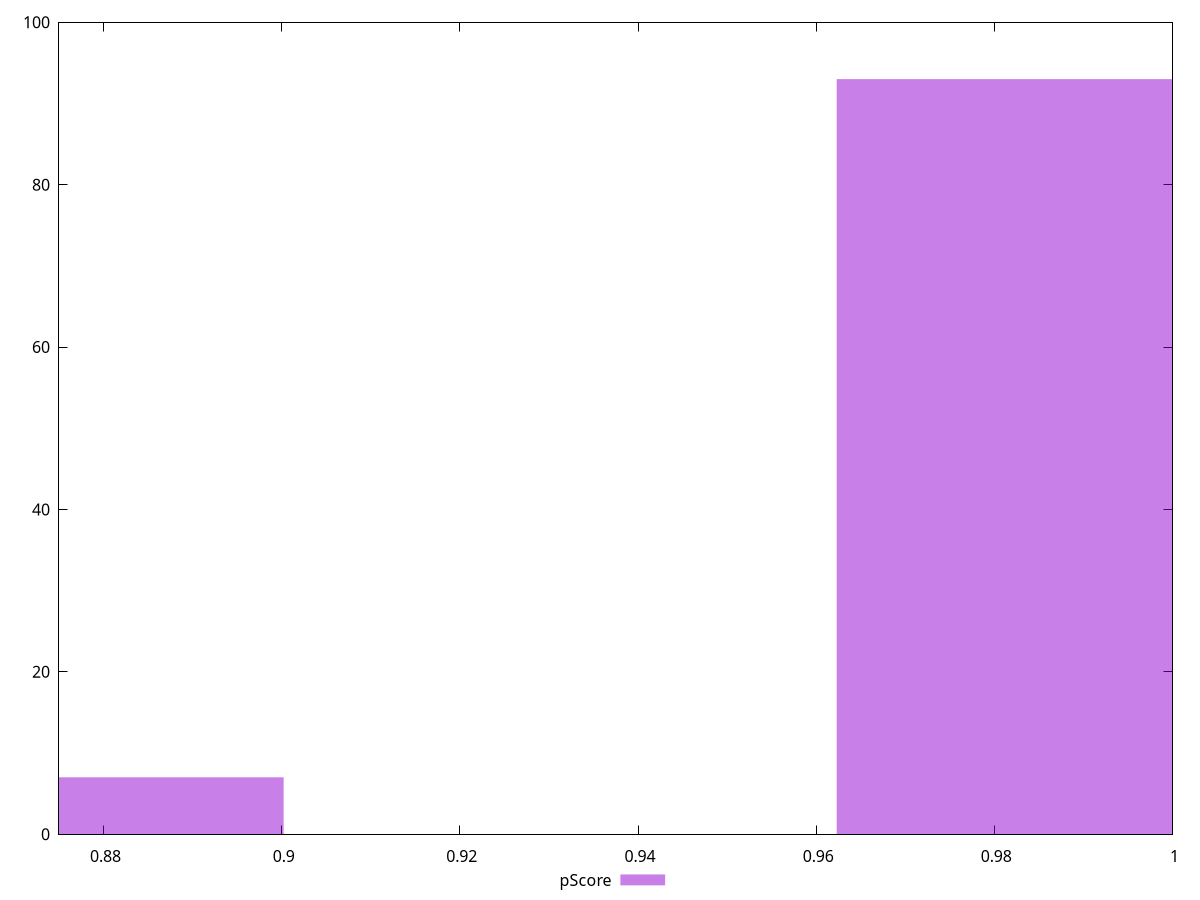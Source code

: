reset

$pScore <<EOF
0.9933441849229262 93
0.8691761618075604 7
EOF

set key outside below
set boxwidth 0.06208401155768289
set xrange [0.875:1]
set yrange [0:100]
set trange [0:100]
set style fill transparent solid 0.5 noborder
set terminal svg size 640, 490 enhanced background rgb 'white'
set output "reports/report_00033_2021-03-01T14-23-16.841Z/unminified-javascript/samples/astro-inner/pScore/histogram.svg"

plot $pScore title "pScore" with boxes

reset
